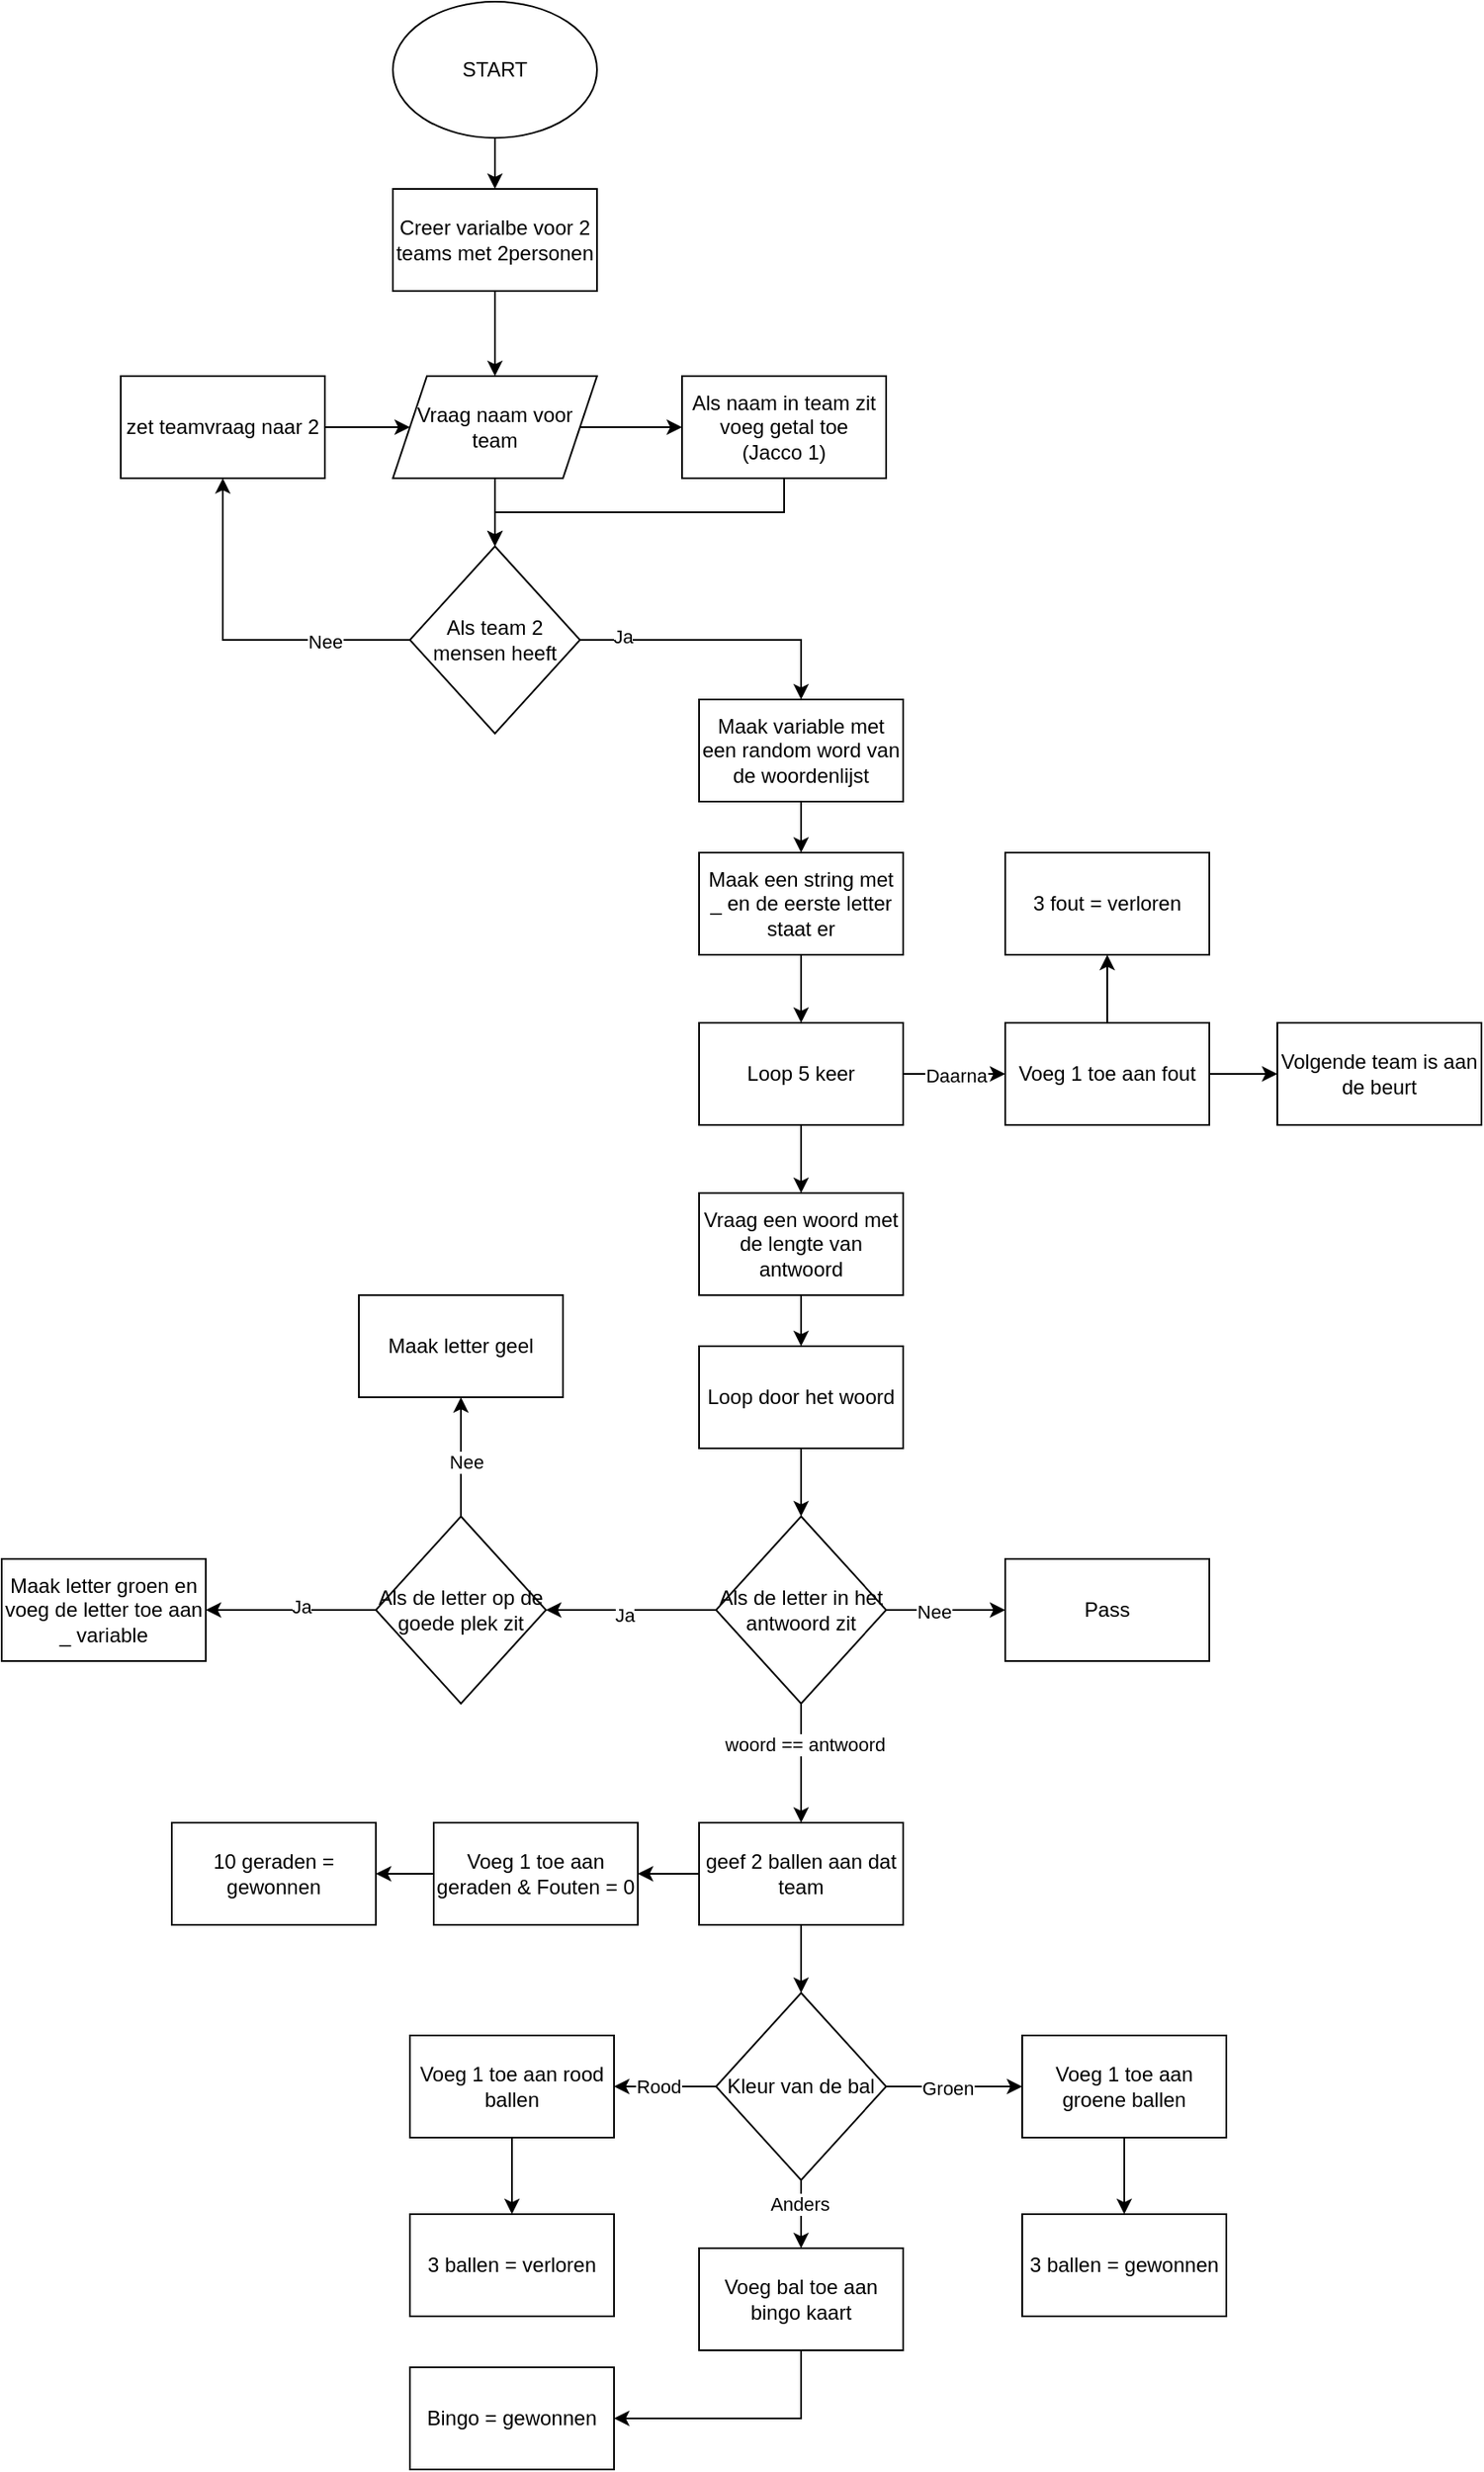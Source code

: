 <mxfile version="22.0.3" type="device">
  <diagram name="Pagina-1" id="1c2EJwnlDSm5bEGYF_tv">
    <mxGraphModel dx="890" dy="428" grid="1" gridSize="10" guides="1" tooltips="1" connect="1" arrows="1" fold="1" page="1" pageScale="1" pageWidth="827" pageHeight="1169" math="0" shadow="0">
      <root>
        <mxCell id="0" />
        <mxCell id="1" parent="0" />
        <mxCell id="U2weEDsmZP41WpPP3teQ-6" style="edgeStyle=orthogonalEdgeStyle;rounded=0;orthogonalLoop=1;jettySize=auto;html=1;entryX=0.5;entryY=0;entryDx=0;entryDy=0;" edge="1" parent="1" source="U2weEDsmZP41WpPP3teQ-1" target="U2weEDsmZP41WpPP3teQ-4">
          <mxGeometry relative="1" as="geometry" />
        </mxCell>
        <mxCell id="U2weEDsmZP41WpPP3teQ-1" value="START" style="ellipse;whiteSpace=wrap;html=1;" vertex="1" parent="1">
          <mxGeometry x="330" y="10" width="120" height="80" as="geometry" />
        </mxCell>
        <mxCell id="U2weEDsmZP41WpPP3teQ-10" style="edgeStyle=orthogonalEdgeStyle;rounded=0;orthogonalLoop=1;jettySize=auto;html=1;entryX=0;entryY=0.5;entryDx=0;entryDy=0;" edge="1" parent="1" source="U2weEDsmZP41WpPP3teQ-2" target="U2weEDsmZP41WpPP3teQ-9">
          <mxGeometry relative="1" as="geometry" />
        </mxCell>
        <mxCell id="U2weEDsmZP41WpPP3teQ-17" style="edgeStyle=orthogonalEdgeStyle;rounded=0;orthogonalLoop=1;jettySize=auto;html=1;entryX=0.5;entryY=0;entryDx=0;entryDy=0;" edge="1" parent="1" source="U2weEDsmZP41WpPP3teQ-2" target="U2weEDsmZP41WpPP3teQ-13">
          <mxGeometry relative="1" as="geometry" />
        </mxCell>
        <mxCell id="U2weEDsmZP41WpPP3teQ-2" value="Vraag naam voor team" style="shape=parallelogram;perimeter=parallelogramPerimeter;whiteSpace=wrap;html=1;fixedSize=1;" vertex="1" parent="1">
          <mxGeometry x="330" y="230" width="120" height="60" as="geometry" />
        </mxCell>
        <mxCell id="U2weEDsmZP41WpPP3teQ-7" style="edgeStyle=orthogonalEdgeStyle;rounded=0;orthogonalLoop=1;jettySize=auto;html=1;entryX=0.5;entryY=0;entryDx=0;entryDy=0;" edge="1" parent="1" source="U2weEDsmZP41WpPP3teQ-4" target="U2weEDsmZP41WpPP3teQ-2">
          <mxGeometry relative="1" as="geometry" />
        </mxCell>
        <mxCell id="U2weEDsmZP41WpPP3teQ-4" value="Creer varialbe voor 2 teams met 2personen" style="rounded=0;whiteSpace=wrap;html=1;" vertex="1" parent="1">
          <mxGeometry x="330" y="120" width="120" height="60" as="geometry" />
        </mxCell>
        <mxCell id="U2weEDsmZP41WpPP3teQ-16" style="edgeStyle=orthogonalEdgeStyle;rounded=0;orthogonalLoop=1;jettySize=auto;html=1;entryX=0.5;entryY=0;entryDx=0;entryDy=0;" edge="1" parent="1" source="U2weEDsmZP41WpPP3teQ-9" target="U2weEDsmZP41WpPP3teQ-13">
          <mxGeometry relative="1" as="geometry">
            <Array as="points">
              <mxPoint x="560" y="310" />
              <mxPoint x="390" y="310" />
            </Array>
          </mxGeometry>
        </mxCell>
        <mxCell id="U2weEDsmZP41WpPP3teQ-9" value="Als naam in team zit voeg getal toe&lt;br&gt;(Jacco 1)" style="rounded=0;whiteSpace=wrap;html=1;" vertex="1" parent="1">
          <mxGeometry x="500" y="230" width="120" height="60" as="geometry" />
        </mxCell>
        <mxCell id="U2weEDsmZP41WpPP3teQ-29" style="edgeStyle=orthogonalEdgeStyle;rounded=0;orthogonalLoop=1;jettySize=auto;html=1;entryX=0.5;entryY=1;entryDx=0;entryDy=0;" edge="1" parent="1" source="U2weEDsmZP41WpPP3teQ-13" target="U2weEDsmZP41WpPP3teQ-21">
          <mxGeometry relative="1" as="geometry" />
        </mxCell>
        <mxCell id="U2weEDsmZP41WpPP3teQ-30" value="Nee" style="edgeLabel;html=1;align=center;verticalAlign=middle;resizable=0;points=[];" vertex="1" connectable="0" parent="U2weEDsmZP41WpPP3teQ-29">
          <mxGeometry x="-0.514" y="1" relative="1" as="geometry">
            <mxPoint as="offset" />
          </mxGeometry>
        </mxCell>
        <mxCell id="U2weEDsmZP41WpPP3teQ-33" style="edgeStyle=orthogonalEdgeStyle;rounded=0;orthogonalLoop=1;jettySize=auto;html=1;entryX=0.5;entryY=0;entryDx=0;entryDy=0;" edge="1" parent="1" source="U2weEDsmZP41WpPP3teQ-13" target="U2weEDsmZP41WpPP3teQ-25">
          <mxGeometry relative="1" as="geometry" />
        </mxCell>
        <mxCell id="U2weEDsmZP41WpPP3teQ-34" value="Ja" style="edgeLabel;html=1;align=center;verticalAlign=middle;resizable=0;points=[];" vertex="1" connectable="0" parent="U2weEDsmZP41WpPP3teQ-33">
          <mxGeometry x="-0.695" y="2" relative="1" as="geometry">
            <mxPoint as="offset" />
          </mxGeometry>
        </mxCell>
        <mxCell id="U2weEDsmZP41WpPP3teQ-13" value="Als team 2 mensen heeft" style="rhombus;whiteSpace=wrap;html=1;" vertex="1" parent="1">
          <mxGeometry x="340" y="330" width="100" height="110" as="geometry" />
        </mxCell>
        <mxCell id="U2weEDsmZP41WpPP3teQ-23" style="edgeStyle=orthogonalEdgeStyle;rounded=0;orthogonalLoop=1;jettySize=auto;html=1;" edge="1" parent="1" source="U2weEDsmZP41WpPP3teQ-21" target="U2weEDsmZP41WpPP3teQ-2">
          <mxGeometry relative="1" as="geometry" />
        </mxCell>
        <mxCell id="U2weEDsmZP41WpPP3teQ-21" value="zet teamvraag naar 2" style="rounded=0;whiteSpace=wrap;html=1;" vertex="1" parent="1">
          <mxGeometry x="170" y="230" width="120" height="60" as="geometry" />
        </mxCell>
        <mxCell id="U2weEDsmZP41WpPP3teQ-36" style="edgeStyle=orthogonalEdgeStyle;rounded=0;orthogonalLoop=1;jettySize=auto;html=1;entryX=0.5;entryY=0;entryDx=0;entryDy=0;" edge="1" parent="1" source="U2weEDsmZP41WpPP3teQ-25" target="U2weEDsmZP41WpPP3teQ-35">
          <mxGeometry relative="1" as="geometry" />
        </mxCell>
        <mxCell id="U2weEDsmZP41WpPP3teQ-25" value="Maak variable met een random word van de woordenlijst" style="rounded=0;whiteSpace=wrap;html=1;" vertex="1" parent="1">
          <mxGeometry x="510" y="420" width="120" height="60" as="geometry" />
        </mxCell>
        <mxCell id="U2weEDsmZP41WpPP3teQ-38" style="edgeStyle=orthogonalEdgeStyle;rounded=0;orthogonalLoop=1;jettySize=auto;html=1;entryX=0.5;entryY=0;entryDx=0;entryDy=0;" edge="1" parent="1" source="U2weEDsmZP41WpPP3teQ-35" target="U2weEDsmZP41WpPP3teQ-37">
          <mxGeometry relative="1" as="geometry" />
        </mxCell>
        <mxCell id="U2weEDsmZP41WpPP3teQ-35" value="Maak een string met _ en de eerste letter staat er" style="rounded=0;whiteSpace=wrap;html=1;" vertex="1" parent="1">
          <mxGeometry x="510" y="510" width="120" height="60" as="geometry" />
        </mxCell>
        <mxCell id="U2weEDsmZP41WpPP3teQ-40" style="edgeStyle=orthogonalEdgeStyle;rounded=0;orthogonalLoop=1;jettySize=auto;html=1;entryX=0.5;entryY=0;entryDx=0;entryDy=0;" edge="1" parent="1" source="U2weEDsmZP41WpPP3teQ-37" target="U2weEDsmZP41WpPP3teQ-39">
          <mxGeometry relative="1" as="geometry" />
        </mxCell>
        <mxCell id="U2weEDsmZP41WpPP3teQ-102" style="edgeStyle=orthogonalEdgeStyle;rounded=0;orthogonalLoop=1;jettySize=auto;html=1;" edge="1" parent="1" source="U2weEDsmZP41WpPP3teQ-37" target="U2weEDsmZP41WpPP3teQ-101">
          <mxGeometry relative="1" as="geometry" />
        </mxCell>
        <mxCell id="U2weEDsmZP41WpPP3teQ-103" value="Daarna" style="edgeLabel;html=1;align=center;verticalAlign=middle;resizable=0;points=[];" vertex="1" connectable="0" parent="U2weEDsmZP41WpPP3teQ-102">
          <mxGeometry x="0.04" y="-1" relative="1" as="geometry">
            <mxPoint as="offset" />
          </mxGeometry>
        </mxCell>
        <mxCell id="U2weEDsmZP41WpPP3teQ-37" value="Loop 5 keer" style="rounded=0;whiteSpace=wrap;html=1;" vertex="1" parent="1">
          <mxGeometry x="510" y="610" width="120" height="60" as="geometry" />
        </mxCell>
        <mxCell id="U2weEDsmZP41WpPP3teQ-42" style="edgeStyle=orthogonalEdgeStyle;rounded=0;orthogonalLoop=1;jettySize=auto;html=1;entryX=0.5;entryY=0;entryDx=0;entryDy=0;" edge="1" parent="1" source="U2weEDsmZP41WpPP3teQ-39" target="U2weEDsmZP41WpPP3teQ-41">
          <mxGeometry relative="1" as="geometry" />
        </mxCell>
        <mxCell id="U2weEDsmZP41WpPP3teQ-39" value="Vraag een woord met de lengte van antwoord" style="rounded=0;whiteSpace=wrap;html=1;" vertex="1" parent="1">
          <mxGeometry x="510" y="710" width="120" height="60" as="geometry" />
        </mxCell>
        <mxCell id="U2weEDsmZP41WpPP3teQ-44" style="edgeStyle=orthogonalEdgeStyle;rounded=0;orthogonalLoop=1;jettySize=auto;html=1;entryX=0.5;entryY=0;entryDx=0;entryDy=0;" edge="1" parent="1" source="U2weEDsmZP41WpPP3teQ-41" target="U2weEDsmZP41WpPP3teQ-43">
          <mxGeometry relative="1" as="geometry" />
        </mxCell>
        <mxCell id="U2weEDsmZP41WpPP3teQ-41" value="Loop door het woord" style="rounded=0;whiteSpace=wrap;html=1;" vertex="1" parent="1">
          <mxGeometry x="510" y="800" width="120" height="60" as="geometry" />
        </mxCell>
        <mxCell id="U2weEDsmZP41WpPP3teQ-53" style="edgeStyle=orthogonalEdgeStyle;rounded=0;orthogonalLoop=1;jettySize=auto;html=1;entryX=0;entryY=0.5;entryDx=0;entryDy=0;" edge="1" parent="1" source="U2weEDsmZP41WpPP3teQ-43" target="U2weEDsmZP41WpPP3teQ-51">
          <mxGeometry relative="1" as="geometry" />
        </mxCell>
        <mxCell id="U2weEDsmZP41WpPP3teQ-55" value="Nee" style="edgeLabel;html=1;align=center;verticalAlign=middle;resizable=0;points=[];" vertex="1" connectable="0" parent="U2weEDsmZP41WpPP3teQ-53">
          <mxGeometry x="-0.194" y="-1" relative="1" as="geometry">
            <mxPoint as="offset" />
          </mxGeometry>
        </mxCell>
        <mxCell id="U2weEDsmZP41WpPP3teQ-57" style="edgeStyle=orthogonalEdgeStyle;rounded=0;orthogonalLoop=1;jettySize=auto;html=1;entryX=1;entryY=0.5;entryDx=0;entryDy=0;" edge="1" parent="1" source="U2weEDsmZP41WpPP3teQ-43" target="U2weEDsmZP41WpPP3teQ-56">
          <mxGeometry relative="1" as="geometry" />
        </mxCell>
        <mxCell id="U2weEDsmZP41WpPP3teQ-58" value="Ja" style="edgeLabel;html=1;align=center;verticalAlign=middle;resizable=0;points=[];" vertex="1" connectable="0" parent="U2weEDsmZP41WpPP3teQ-57">
          <mxGeometry x="0.076" y="3" relative="1" as="geometry">
            <mxPoint as="offset" />
          </mxGeometry>
        </mxCell>
        <mxCell id="U2weEDsmZP41WpPP3teQ-66" style="edgeStyle=orthogonalEdgeStyle;rounded=0;orthogonalLoop=1;jettySize=auto;html=1;" edge="1" parent="1" source="U2weEDsmZP41WpPP3teQ-43" target="U2weEDsmZP41WpPP3teQ-65">
          <mxGeometry relative="1" as="geometry" />
        </mxCell>
        <mxCell id="U2weEDsmZP41WpPP3teQ-67" value="woord == antwoord" style="edgeLabel;html=1;align=center;verticalAlign=middle;resizable=0;points=[];" vertex="1" connectable="0" parent="U2weEDsmZP41WpPP3teQ-66">
          <mxGeometry x="-0.314" y="2" relative="1" as="geometry">
            <mxPoint as="offset" />
          </mxGeometry>
        </mxCell>
        <mxCell id="U2weEDsmZP41WpPP3teQ-43" value="Als de letter in het antwoord zit" style="rhombus;whiteSpace=wrap;html=1;" vertex="1" parent="1">
          <mxGeometry x="520" y="900" width="100" height="110" as="geometry" />
        </mxCell>
        <mxCell id="U2weEDsmZP41WpPP3teQ-51" value="Pass" style="rounded=0;whiteSpace=wrap;html=1;" vertex="1" parent="1">
          <mxGeometry x="690" y="925" width="120" height="60" as="geometry" />
        </mxCell>
        <mxCell id="U2weEDsmZP41WpPP3teQ-60" style="edgeStyle=orthogonalEdgeStyle;rounded=0;orthogonalLoop=1;jettySize=auto;html=1;entryX=1;entryY=0.5;entryDx=0;entryDy=0;" edge="1" parent="1" source="U2weEDsmZP41WpPP3teQ-56" target="U2weEDsmZP41WpPP3teQ-59">
          <mxGeometry relative="1" as="geometry" />
        </mxCell>
        <mxCell id="U2weEDsmZP41WpPP3teQ-61" value="Ja" style="edgeLabel;html=1;align=center;verticalAlign=middle;resizable=0;points=[];" vertex="1" connectable="0" parent="U2weEDsmZP41WpPP3teQ-60">
          <mxGeometry x="-0.124" y="-2" relative="1" as="geometry">
            <mxPoint as="offset" />
          </mxGeometry>
        </mxCell>
        <mxCell id="U2weEDsmZP41WpPP3teQ-63" style="edgeStyle=orthogonalEdgeStyle;rounded=0;orthogonalLoop=1;jettySize=auto;html=1;entryX=0.5;entryY=1;entryDx=0;entryDy=0;" edge="1" parent="1" source="U2weEDsmZP41WpPP3teQ-56" target="U2weEDsmZP41WpPP3teQ-62">
          <mxGeometry relative="1" as="geometry" />
        </mxCell>
        <mxCell id="U2weEDsmZP41WpPP3teQ-64" value="Nee" style="edgeLabel;html=1;align=center;verticalAlign=middle;resizable=0;points=[];" vertex="1" connectable="0" parent="U2weEDsmZP41WpPP3teQ-63">
          <mxGeometry x="-0.086" y="-3" relative="1" as="geometry">
            <mxPoint as="offset" />
          </mxGeometry>
        </mxCell>
        <mxCell id="U2weEDsmZP41WpPP3teQ-56" value="Als de letter op de goede plek zit" style="rhombus;whiteSpace=wrap;html=1;" vertex="1" parent="1">
          <mxGeometry x="320" y="900" width="100" height="110" as="geometry" />
        </mxCell>
        <mxCell id="U2weEDsmZP41WpPP3teQ-59" value="Maak letter groen en voeg de letter toe aan _ variable" style="rounded=0;whiteSpace=wrap;html=1;" vertex="1" parent="1">
          <mxGeometry x="100" y="925" width="120" height="60" as="geometry" />
        </mxCell>
        <mxCell id="U2weEDsmZP41WpPP3teQ-62" value="Maak letter geel" style="rounded=0;whiteSpace=wrap;html=1;" vertex="1" parent="1">
          <mxGeometry x="310" y="770" width="120" height="60" as="geometry" />
        </mxCell>
        <mxCell id="U2weEDsmZP41WpPP3teQ-77" style="edgeStyle=orthogonalEdgeStyle;rounded=0;orthogonalLoop=1;jettySize=auto;html=1;entryX=0.5;entryY=0;entryDx=0;entryDy=0;" edge="1" parent="1" source="U2weEDsmZP41WpPP3teQ-65" target="U2weEDsmZP41WpPP3teQ-74">
          <mxGeometry relative="1" as="geometry" />
        </mxCell>
        <mxCell id="U2weEDsmZP41WpPP3teQ-98" style="edgeStyle=orthogonalEdgeStyle;rounded=0;orthogonalLoop=1;jettySize=auto;html=1;entryX=1;entryY=0.5;entryDx=0;entryDy=0;" edge="1" parent="1" source="U2weEDsmZP41WpPP3teQ-65" target="U2weEDsmZP41WpPP3teQ-97">
          <mxGeometry relative="1" as="geometry" />
        </mxCell>
        <mxCell id="U2weEDsmZP41WpPP3teQ-65" value="geef 2 ballen aan dat team" style="rounded=0;whiteSpace=wrap;html=1;" vertex="1" parent="1">
          <mxGeometry x="510" y="1080" width="120" height="60" as="geometry" />
        </mxCell>
        <mxCell id="U2weEDsmZP41WpPP3teQ-69" value="Volgende team is aan de beurt" style="rounded=0;whiteSpace=wrap;html=1;" vertex="1" parent="1">
          <mxGeometry x="850" y="610" width="120" height="60" as="geometry" />
        </mxCell>
        <mxCell id="U2weEDsmZP41WpPP3teQ-78" style="edgeStyle=orthogonalEdgeStyle;rounded=0;orthogonalLoop=1;jettySize=auto;html=1;entryX=0;entryY=0.5;entryDx=0;entryDy=0;" edge="1" parent="1" source="U2weEDsmZP41WpPP3teQ-74" target="U2weEDsmZP41WpPP3teQ-75">
          <mxGeometry relative="1" as="geometry" />
        </mxCell>
        <mxCell id="U2weEDsmZP41WpPP3teQ-79" value="Groen" style="edgeLabel;html=1;align=center;verticalAlign=middle;resizable=0;points=[];" vertex="1" connectable="0" parent="U2weEDsmZP41WpPP3teQ-78">
          <mxGeometry x="-0.115" y="-1" relative="1" as="geometry">
            <mxPoint as="offset" />
          </mxGeometry>
        </mxCell>
        <mxCell id="U2weEDsmZP41WpPP3teQ-88" style="edgeStyle=orthogonalEdgeStyle;rounded=0;orthogonalLoop=1;jettySize=auto;html=1;" edge="1" parent="1" source="U2weEDsmZP41WpPP3teQ-74" target="U2weEDsmZP41WpPP3teQ-86">
          <mxGeometry relative="1" as="geometry" />
        </mxCell>
        <mxCell id="U2weEDsmZP41WpPP3teQ-90" value="Rood" style="edgeLabel;html=1;align=center;verticalAlign=middle;resizable=0;points=[];" vertex="1" connectable="0" parent="U2weEDsmZP41WpPP3teQ-88">
          <mxGeometry x="0.127" y="5" relative="1" as="geometry">
            <mxPoint y="-5" as="offset" />
          </mxGeometry>
        </mxCell>
        <mxCell id="U2weEDsmZP41WpPP3teQ-92" style="edgeStyle=orthogonalEdgeStyle;rounded=0;orthogonalLoop=1;jettySize=auto;html=1;entryX=0.5;entryY=0;entryDx=0;entryDy=0;" edge="1" parent="1" source="U2weEDsmZP41WpPP3teQ-74" target="U2weEDsmZP41WpPP3teQ-91">
          <mxGeometry relative="1" as="geometry" />
        </mxCell>
        <mxCell id="U2weEDsmZP41WpPP3teQ-93" value="Anders" style="edgeLabel;html=1;align=center;verticalAlign=middle;resizable=0;points=[];" vertex="1" connectable="0" parent="U2weEDsmZP41WpPP3teQ-92">
          <mxGeometry x="-0.31" y="-1" relative="1" as="geometry">
            <mxPoint as="offset" />
          </mxGeometry>
        </mxCell>
        <mxCell id="U2weEDsmZP41WpPP3teQ-74" value="Kleur van de bal" style="rhombus;whiteSpace=wrap;html=1;" vertex="1" parent="1">
          <mxGeometry x="520" y="1180" width="100" height="110" as="geometry" />
        </mxCell>
        <mxCell id="U2weEDsmZP41WpPP3teQ-82" style="edgeStyle=orthogonalEdgeStyle;rounded=0;orthogonalLoop=1;jettySize=auto;html=1;entryX=0.5;entryY=0;entryDx=0;entryDy=0;" edge="1" parent="1" source="U2weEDsmZP41WpPP3teQ-75" target="U2weEDsmZP41WpPP3teQ-81">
          <mxGeometry relative="1" as="geometry" />
        </mxCell>
        <mxCell id="U2weEDsmZP41WpPP3teQ-75" value="Voeg 1 toe aan groene ballen" style="rounded=0;whiteSpace=wrap;html=1;" vertex="1" parent="1">
          <mxGeometry x="700" y="1205" width="120" height="60" as="geometry" />
        </mxCell>
        <mxCell id="U2weEDsmZP41WpPP3teQ-81" value="3 ballen = gewonnen" style="rounded=0;whiteSpace=wrap;html=1;" vertex="1" parent="1">
          <mxGeometry x="700" y="1310" width="120" height="60" as="geometry" />
        </mxCell>
        <mxCell id="U2weEDsmZP41WpPP3teQ-85" style="edgeStyle=orthogonalEdgeStyle;rounded=0;orthogonalLoop=1;jettySize=auto;html=1;entryX=0.5;entryY=0;entryDx=0;entryDy=0;" edge="1" parent="1" source="U2weEDsmZP41WpPP3teQ-86" target="U2weEDsmZP41WpPP3teQ-87">
          <mxGeometry relative="1" as="geometry" />
        </mxCell>
        <mxCell id="U2weEDsmZP41WpPP3teQ-86" value="Voeg 1 toe aan rood ballen" style="rounded=0;whiteSpace=wrap;html=1;" vertex="1" parent="1">
          <mxGeometry x="340" y="1205" width="120" height="60" as="geometry" />
        </mxCell>
        <mxCell id="U2weEDsmZP41WpPP3teQ-87" value="3 ballen = verloren" style="rounded=0;whiteSpace=wrap;html=1;" vertex="1" parent="1">
          <mxGeometry x="340" y="1310" width="120" height="60" as="geometry" />
        </mxCell>
        <mxCell id="U2weEDsmZP41WpPP3teQ-95" style="edgeStyle=orthogonalEdgeStyle;rounded=0;orthogonalLoop=1;jettySize=auto;html=1;entryX=1;entryY=0.5;entryDx=0;entryDy=0;" edge="1" parent="1" source="U2weEDsmZP41WpPP3teQ-91" target="U2weEDsmZP41WpPP3teQ-94">
          <mxGeometry relative="1" as="geometry">
            <Array as="points">
              <mxPoint x="570" y="1430" />
            </Array>
          </mxGeometry>
        </mxCell>
        <mxCell id="U2weEDsmZP41WpPP3teQ-91" value="Voeg bal toe aan bingo kaart" style="rounded=0;whiteSpace=wrap;html=1;" vertex="1" parent="1">
          <mxGeometry x="510" y="1330" width="120" height="60" as="geometry" />
        </mxCell>
        <mxCell id="U2weEDsmZP41WpPP3teQ-94" value="Bingo = gewonnen" style="rounded=0;whiteSpace=wrap;html=1;" vertex="1" parent="1">
          <mxGeometry x="340" y="1400" width="120" height="60" as="geometry" />
        </mxCell>
        <mxCell id="U2weEDsmZP41WpPP3teQ-100" style="edgeStyle=orthogonalEdgeStyle;rounded=0;orthogonalLoop=1;jettySize=auto;html=1;entryX=1;entryY=0.5;entryDx=0;entryDy=0;" edge="1" parent="1" source="U2weEDsmZP41WpPP3teQ-97" target="U2weEDsmZP41WpPP3teQ-99">
          <mxGeometry relative="1" as="geometry" />
        </mxCell>
        <mxCell id="U2weEDsmZP41WpPP3teQ-97" value="Voeg 1 toe aan geraden &amp;amp; Fouten = 0" style="rounded=0;whiteSpace=wrap;html=1;" vertex="1" parent="1">
          <mxGeometry x="354" y="1080" width="120" height="60" as="geometry" />
        </mxCell>
        <mxCell id="U2weEDsmZP41WpPP3teQ-99" value="10 geraden = gewonnen" style="rounded=0;whiteSpace=wrap;html=1;" vertex="1" parent="1">
          <mxGeometry x="200" y="1080" width="120" height="60" as="geometry" />
        </mxCell>
        <mxCell id="U2weEDsmZP41WpPP3teQ-105" style="edgeStyle=orthogonalEdgeStyle;rounded=0;orthogonalLoop=1;jettySize=auto;html=1;entryX=0.5;entryY=1;entryDx=0;entryDy=0;" edge="1" parent="1" source="U2weEDsmZP41WpPP3teQ-101" target="U2weEDsmZP41WpPP3teQ-104">
          <mxGeometry relative="1" as="geometry" />
        </mxCell>
        <mxCell id="U2weEDsmZP41WpPP3teQ-106" style="edgeStyle=orthogonalEdgeStyle;rounded=0;orthogonalLoop=1;jettySize=auto;html=1;entryX=0;entryY=0.5;entryDx=0;entryDy=0;" edge="1" parent="1" source="U2weEDsmZP41WpPP3teQ-101" target="U2weEDsmZP41WpPP3teQ-69">
          <mxGeometry relative="1" as="geometry" />
        </mxCell>
        <mxCell id="U2weEDsmZP41WpPP3teQ-101" value="Voeg 1 toe aan fout" style="rounded=0;whiteSpace=wrap;html=1;" vertex="1" parent="1">
          <mxGeometry x="690" y="610" width="120" height="60" as="geometry" />
        </mxCell>
        <mxCell id="U2weEDsmZP41WpPP3teQ-104" value="3 fout = verloren" style="rounded=0;whiteSpace=wrap;html=1;" vertex="1" parent="1">
          <mxGeometry x="690" y="510" width="120" height="60" as="geometry" />
        </mxCell>
      </root>
    </mxGraphModel>
  </diagram>
</mxfile>
